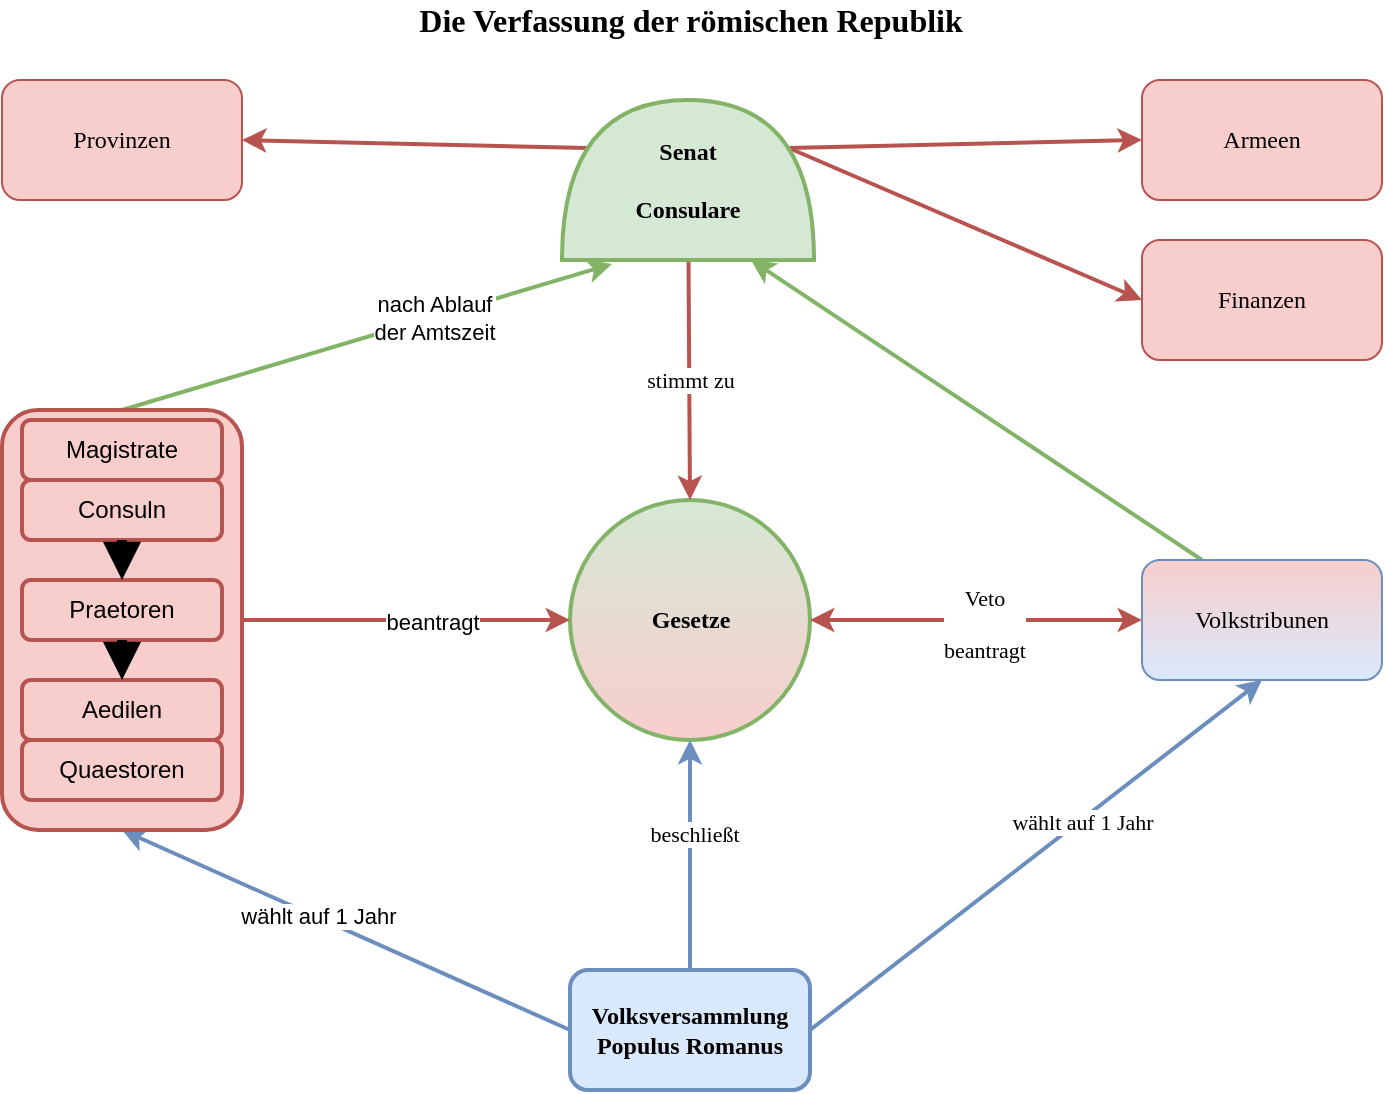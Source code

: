 <mxfile version="13.6.5" type="github">
  <diagram id="S4D-rrTDx4ZobB5-8hk_" name="Page-1">
    <mxGraphModel dx="786" dy="403" grid="1" gridSize="10" guides="1" tooltips="1" connect="1" arrows="1" fold="1" page="1" pageScale="1" pageWidth="827" pageHeight="1169" math="0" shadow="0">
      <root>
        <mxCell id="0" />
        <mxCell id="1" parent="0" />
        <mxCell id="riDD9OYprhMl0y7aIe9t-1" value="&lt;font style=&quot;font-size: 16px&quot;&gt;&lt;b&gt;&lt;font style=&quot;font-size: 16px&quot; face=&quot;Cardo&quot;&gt;Die Verfassung der römischen Republik&lt;/font&gt;&lt;/b&gt;&lt;/font&gt;" style="text;html=1;strokeColor=none;fillColor=none;align=center;verticalAlign=middle;rounded=0;horizontal=1;" vertex="1" parent="1">
          <mxGeometry x="249" y="40" width="330" height="20" as="geometry" />
        </mxCell>
        <mxCell id="riDD9OYprhMl0y7aIe9t-2" value="&lt;b&gt;&lt;font face=&quot;Cardo&quot;&gt;Gesetze&lt;/font&gt;&lt;/b&gt;" style="ellipse;html=1;aspect=fixed;strokeWidth=2;fillColor=#d5e8d4;strokeColor=#82b366;gradientColor=#F8CeCC;" vertex="1" parent="1">
          <mxGeometry x="354" y="290" width="120" height="120" as="geometry" />
        </mxCell>
        <mxCell id="riDD9OYprhMl0y7aIe9t-4" value="&lt;font face=&quot;Cardo&quot;&gt;stimmt zu&lt;br&gt;&lt;/font&gt;" style="rounded=0;orthogonalLoop=1;jettySize=auto;html=1;entryX=0.5;entryY=0;entryDx=0;entryDy=0;strokeWidth=2;fillColor=#f8cecc;strokeColor=#b85450;" edge="1" parent="1" source="riDD9OYprhMl0y7aIe9t-3" target="riDD9OYprhMl0y7aIe9t-2">
          <mxGeometry relative="1" as="geometry" />
        </mxCell>
        <mxCell id="riDD9OYprhMl0y7aIe9t-14" style="orthogonalLoop=1;jettySize=auto;html=1;exitX=0.7;exitY=0.9;exitDx=0;exitDy=0;exitPerimeter=0;entryX=0;entryY=0.5;entryDx=0;entryDy=0;startArrow=none;startFill=0;endArrow=classic;endFill=1;strokeColor=#b85450;rounded=0;strokeWidth=2;fillColor=#f8cecc;" edge="1" parent="1" source="riDD9OYprhMl0y7aIe9t-3" target="riDD9OYprhMl0y7aIe9t-12">
          <mxGeometry relative="1" as="geometry" />
        </mxCell>
        <mxCell id="riDD9OYprhMl0y7aIe9t-15" style="edgeStyle=none;rounded=0;orthogonalLoop=1;jettySize=auto;html=1;exitX=0.7;exitY=0.9;exitDx=0;exitDy=0;exitPerimeter=0;entryX=0;entryY=0.5;entryDx=0;entryDy=0;startArrow=none;startFill=0;endArrow=classic;endFill=1;strokeColor=#b85450;fillColor=#f8cecc;strokeWidth=2;" edge="1" parent="1" source="riDD9OYprhMl0y7aIe9t-3" target="riDD9OYprhMl0y7aIe9t-13">
          <mxGeometry relative="1" as="geometry" />
        </mxCell>
        <mxCell id="riDD9OYprhMl0y7aIe9t-17" style="edgeStyle=none;rounded=0;orthogonalLoop=1;jettySize=auto;html=1;exitX=0.7;exitY=0.1;exitDx=0;exitDy=0;exitPerimeter=0;entryX=1;entryY=0.5;entryDx=0;entryDy=0;startArrow=none;startFill=0;endArrow=classic;endFill=1;strokeColor=#b85450;fillColor=#f8cecc;strokeWidth=2;" edge="1" parent="1" source="riDD9OYprhMl0y7aIe9t-3" target="riDD9OYprhMl0y7aIe9t-16">
          <mxGeometry relative="1" as="geometry" />
        </mxCell>
        <mxCell id="riDD9OYprhMl0y7aIe9t-3" value="&lt;div&gt;&lt;b&gt;&lt;font face=&quot;Cardo&quot;&gt;Senat&lt;/font&gt;&lt;/b&gt;&lt;/div&gt;&lt;div&gt;&lt;b&gt;&lt;font face=&quot;Cardo&quot;&gt;&lt;br&gt;&lt;/font&gt;&lt;/b&gt;&lt;/div&gt;&lt;div&gt;&lt;b&gt;&lt;font face=&quot;Cardo&quot;&gt;Consulare&lt;br&gt;&lt;/font&gt;&lt;/b&gt;&lt;/div&gt;" style="shape=or;whiteSpace=wrap;html=1;direction=north;strokeWidth=2;fillColor=#d5e8d4;strokeColor=#82b366;" vertex="1" parent="1">
          <mxGeometry x="350" y="90" width="126" height="80" as="geometry" />
        </mxCell>
        <mxCell id="riDD9OYprhMl0y7aIe9t-6" style="rounded=0;orthogonalLoop=1;jettySize=auto;html=1;entryX=0.5;entryY=1;entryDx=0;entryDy=0;fillColor=#dae8fc;strokeColor=#6c8ebf;strokeWidth=2;" edge="1" parent="1" source="riDD9OYprhMl0y7aIe9t-5" target="riDD9OYprhMl0y7aIe9t-2">
          <mxGeometry relative="1" as="geometry" />
        </mxCell>
        <mxCell id="riDD9OYprhMl0y7aIe9t-7" value="&lt;font face=&quot;Cardo&quot;&gt;beschließt&lt;/font&gt;" style="edgeLabel;html=1;align=center;verticalAlign=middle;resizable=0;points=[];" vertex="1" connectable="0" parent="riDD9OYprhMl0y7aIe9t-6">
          <mxGeometry x="0.183" y="-2" relative="1" as="geometry">
            <mxPoint as="offset" />
          </mxGeometry>
        </mxCell>
        <mxCell id="riDD9OYprhMl0y7aIe9t-18" style="edgeStyle=none;rounded=0;orthogonalLoop=1;jettySize=auto;html=1;exitX=1;exitY=0.5;exitDx=0;exitDy=0;entryX=0.5;entryY=1;entryDx=0;entryDy=0;startArrow=none;startFill=0;endArrow=classic;endFill=1;strokeColor=#6c8ebf;fillColor=#dae8fc;strokeWidth=2;" edge="1" parent="1" source="riDD9OYprhMl0y7aIe9t-5" target="riDD9OYprhMl0y7aIe9t-8">
          <mxGeometry relative="1" as="geometry" />
        </mxCell>
        <mxCell id="riDD9OYprhMl0y7aIe9t-19" value="&lt;font face=&quot;Cardo&quot;&gt;wählt auf 1 Jahr&lt;br&gt;&lt;/font&gt;" style="edgeLabel;html=1;align=center;verticalAlign=middle;resizable=0;points=[];" vertex="1" connectable="0" parent="riDD9OYprhMl0y7aIe9t-18">
          <mxGeometry x="0.192" relative="1" as="geometry">
            <mxPoint x="1" as="offset" />
          </mxGeometry>
        </mxCell>
        <mxCell id="riDD9OYprhMl0y7aIe9t-35" style="edgeStyle=none;rounded=0;orthogonalLoop=1;jettySize=auto;html=1;exitX=0;exitY=0.5;exitDx=0;exitDy=0;entryX=0.5;entryY=1;entryDx=0;entryDy=0;startArrow=none;startFill=0;endArrow=classic;endFill=1;strokeColor=#6c8ebf;strokeWidth=2;fillColor=#dae8fc;" edge="1" parent="1" source="riDD9OYprhMl0y7aIe9t-5" target="riDD9OYprhMl0y7aIe9t-21">
          <mxGeometry relative="1" as="geometry" />
        </mxCell>
        <mxCell id="riDD9OYprhMl0y7aIe9t-36" value="wählt auf 1 Jahr" style="edgeLabel;html=1;align=center;verticalAlign=middle;resizable=0;points=[];" vertex="1" connectable="0" parent="riDD9OYprhMl0y7aIe9t-35">
          <mxGeometry x="0.128" y="-1" relative="1" as="geometry">
            <mxPoint as="offset" />
          </mxGeometry>
        </mxCell>
        <mxCell id="riDD9OYprhMl0y7aIe9t-5" value="&lt;div&gt;&lt;b&gt;&lt;font face=&quot;Cardo&quot;&gt;Volksversammlung&lt;/font&gt;&lt;/b&gt;&lt;/div&gt;&lt;div&gt;&lt;b&gt;&lt;font face=&quot;Cardo&quot;&gt;Populus Romanus&lt;br&gt;&lt;/font&gt;&lt;/b&gt;&lt;/div&gt;" style="rounded=1;whiteSpace=wrap;html=1;strokeWidth=2;fillColor=#dae8fc;strokeColor=#6c8ebf;" vertex="1" parent="1">
          <mxGeometry x="354" y="525" width="120" height="60" as="geometry" />
        </mxCell>
        <mxCell id="riDD9OYprhMl0y7aIe9t-9" style="rounded=0;orthogonalLoop=1;jettySize=auto;html=1;entryX=1;entryY=0.5;entryDx=0;entryDy=0;endArrow=classic;endFill=1;startArrow=classic;startFill=1;strokeWidth=2;fillColor=#f8cecc;strokeColor=#b85450;" edge="1" parent="1" source="riDD9OYprhMl0y7aIe9t-8" target="riDD9OYprhMl0y7aIe9t-2">
          <mxGeometry relative="1" as="geometry" />
        </mxCell>
        <mxCell id="riDD9OYprhMl0y7aIe9t-10" value="&lt;div&gt;&lt;font face=&quot;Cardo&quot;&gt;Veto&lt;/font&gt;&lt;/div&gt;&lt;div&gt;&lt;font face=&quot;Cardo&quot;&gt;&lt;br&gt;&lt;/font&gt;&lt;/div&gt;&lt;div&gt;&lt;font face=&quot;Cardo&quot;&gt;beantragt&lt;/font&gt;&lt;/div&gt;" style="edgeLabel;html=1;align=center;verticalAlign=middle;resizable=0;points=[];" vertex="1" connectable="0" parent="riDD9OYprhMl0y7aIe9t-9">
          <mxGeometry x="-0.051" y="2" relative="1" as="geometry">
            <mxPoint as="offset" />
          </mxGeometry>
        </mxCell>
        <mxCell id="riDD9OYprhMl0y7aIe9t-11" style="orthogonalLoop=1;jettySize=auto;html=1;exitX=0.25;exitY=0;exitDx=0;exitDy=0;entryX=0;entryY=0.75;entryDx=0;entryDy=0;entryPerimeter=0;startArrow=none;startFill=0;endArrow=classic;endFill=1;strokeColor=#82b366;fillColor=#d5e8d4;strokeWidth=2;" edge="1" parent="1" source="riDD9OYprhMl0y7aIe9t-8" target="riDD9OYprhMl0y7aIe9t-3">
          <mxGeometry relative="1" as="geometry" />
        </mxCell>
        <mxCell id="riDD9OYprhMl0y7aIe9t-8" value="&lt;font face=&quot;Cardo&quot;&gt;Volkstribunen&lt;/font&gt;" style="rounded=1;whiteSpace=wrap;html=1;strokeColor=#6c8ebf;gradientColor=#DAE8FC;fillColor=#F8CECC;" vertex="1" parent="1">
          <mxGeometry x="640" y="320" width="120" height="60" as="geometry" />
        </mxCell>
        <mxCell id="riDD9OYprhMl0y7aIe9t-12" value="&lt;div&gt;&lt;font face=&quot;Cardo&quot;&gt;Armeen&lt;/font&gt;&lt;/div&gt;" style="rounded=1;whiteSpace=wrap;html=1;fillColor=#f8cecc;strokeColor=#b85450;" vertex="1" parent="1">
          <mxGeometry x="640" y="80" width="120" height="60" as="geometry" />
        </mxCell>
        <mxCell id="riDD9OYprhMl0y7aIe9t-13" value="&lt;font face=&quot;Cardo&quot;&gt;Finanzen&lt;/font&gt;" style="rounded=1;whiteSpace=wrap;html=1;fillColor=#f8cecc;strokeColor=#b85450;" vertex="1" parent="1">
          <mxGeometry x="640" y="160" width="120" height="60" as="geometry" />
        </mxCell>
        <mxCell id="riDD9OYprhMl0y7aIe9t-16" value="&lt;font face=&quot;Cardo&quot;&gt;Provinzen&lt;/font&gt;" style="rounded=1;whiteSpace=wrap;html=1;fillColor=#f8cecc;strokeColor=#b85450;" vertex="1" parent="1">
          <mxGeometry x="70" y="80" width="120" height="60" as="geometry" />
        </mxCell>
        <mxCell id="riDD9OYprhMl0y7aIe9t-30" style="edgeStyle=none;rounded=0;orthogonalLoop=1;jettySize=auto;html=1;exitX=1;exitY=0.5;exitDx=0;exitDy=0;entryX=0;entryY=0.5;entryDx=0;entryDy=0;startArrow=none;startFill=0;endArrow=classic;endFill=1;strokeColor=#b85450;strokeWidth=2;fillColor=#f8cecc;" edge="1" parent="1" source="riDD9OYprhMl0y7aIe9t-21" target="riDD9OYprhMl0y7aIe9t-2">
          <mxGeometry relative="1" as="geometry" />
        </mxCell>
        <mxCell id="riDD9OYprhMl0y7aIe9t-31" value="beantragt" style="edgeLabel;html=1;align=center;verticalAlign=middle;resizable=0;points=[];" vertex="1" connectable="0" parent="riDD9OYprhMl0y7aIe9t-30">
          <mxGeometry x="0.159" y="-1" relative="1" as="geometry">
            <mxPoint as="offset" />
          </mxGeometry>
        </mxCell>
        <mxCell id="riDD9OYprhMl0y7aIe9t-33" style="edgeStyle=none;rounded=0;orthogonalLoop=1;jettySize=auto;html=1;exitX=0.5;exitY=0;exitDx=0;exitDy=0;entryX=-0.025;entryY=0.198;entryDx=0;entryDy=0;entryPerimeter=0;startArrow=none;startFill=0;endArrow=classic;endFill=1;strokeColor=#82b366;strokeWidth=2;fillColor=#d5e8d4;" edge="1" parent="1" source="riDD9OYprhMl0y7aIe9t-21" target="riDD9OYprhMl0y7aIe9t-3">
          <mxGeometry relative="1" as="geometry" />
        </mxCell>
        <mxCell id="riDD9OYprhMl0y7aIe9t-34" value="&lt;div&gt;nach Ablauf &lt;br&gt;&lt;/div&gt;&lt;div&gt;der Amtszeit&lt;/div&gt;" style="edgeLabel;html=1;align=center;verticalAlign=middle;resizable=0;points=[];" vertex="1" connectable="0" parent="riDD9OYprhMl0y7aIe9t-33">
          <mxGeometry x="0.269" relative="1" as="geometry">
            <mxPoint as="offset" />
          </mxGeometry>
        </mxCell>
        <mxCell id="riDD9OYprhMl0y7aIe9t-38" value="" style="group;fillColor=#f8cecc;strokeColor=#b85450;rounded=1;" vertex="1" connectable="0" parent="1">
          <mxGeometry x="70" y="245" width="120" height="210" as="geometry" />
        </mxCell>
        <mxCell id="riDD9OYprhMl0y7aIe9t-21" value="" style="rounded=1;whiteSpace=wrap;html=1;strokeWidth=2;fillColor=#f8cecc;strokeColor=#b85450;" vertex="1" parent="riDD9OYprhMl0y7aIe9t-38">
          <mxGeometry width="120" height="210" as="geometry" />
        </mxCell>
        <mxCell id="riDD9OYprhMl0y7aIe9t-22" value="Magistrate" style="rounded=1;whiteSpace=wrap;html=1;strokeWidth=2;fillColor=#f8cecc;strokeColor=#b85450;" vertex="1" parent="riDD9OYprhMl0y7aIe9t-38">
          <mxGeometry x="10" y="5" width="100" height="30" as="geometry" />
        </mxCell>
        <mxCell id="riDD9OYprhMl0y7aIe9t-23" value="Consuln" style="rounded=1;whiteSpace=wrap;html=1;strokeWidth=2;fillColor=#f8cecc;strokeColor=#b85450;" vertex="1" parent="riDD9OYprhMl0y7aIe9t-38">
          <mxGeometry x="10" y="35" width="100" height="30" as="geometry" />
        </mxCell>
        <mxCell id="riDD9OYprhMl0y7aIe9t-24" value="Praetoren" style="rounded=1;whiteSpace=wrap;html=1;strokeWidth=2;fillColor=#f8cecc;strokeColor=#b85450;" vertex="1" parent="riDD9OYprhMl0y7aIe9t-38">
          <mxGeometry x="10" y="85" width="100" height="30" as="geometry" />
        </mxCell>
        <mxCell id="riDD9OYprhMl0y7aIe9t-26" value="Aedilen" style="rounded=1;whiteSpace=wrap;html=1;strokeWidth=2;fillColor=#f8cecc;strokeColor=#b85450;" vertex="1" parent="riDD9OYprhMl0y7aIe9t-38">
          <mxGeometry x="10" y="135" width="100" height="30" as="geometry" />
        </mxCell>
        <mxCell id="riDD9OYprhMl0y7aIe9t-27" value="Quaestoren" style="rounded=1;whiteSpace=wrap;html=1;strokeWidth=2;fillColor=#f8cecc;strokeColor=#b85450;" vertex="1" parent="riDD9OYprhMl0y7aIe9t-38">
          <mxGeometry x="10" y="165" width="100" height="30" as="geometry" />
        </mxCell>
        <mxCell id="riDD9OYprhMl0y7aIe9t-29" style="edgeStyle=none;rounded=0;orthogonalLoop=1;jettySize=auto;html=1;exitX=0.5;exitY=1;exitDx=0;exitDy=0;startArrow=none;startFill=0;endArrow=block;endFill=1;strokeColor=#000000;strokeWidth=5;" edge="1" parent="riDD9OYprhMl0y7aIe9t-38" source="riDD9OYprhMl0y7aIe9t-21" target="riDD9OYprhMl0y7aIe9t-21">
          <mxGeometry relative="1" as="geometry" />
        </mxCell>
        <mxCell id="riDD9OYprhMl0y7aIe9t-25" style="edgeStyle=none;rounded=0;orthogonalLoop=1;jettySize=auto;html=1;exitX=0.5;exitY=1;exitDx=0;exitDy=0;entryX=0.5;entryY=0;entryDx=0;entryDy=0;startArrow=none;startFill=0;endArrow=block;endFill=1;strokeColor=#000000;strokeWidth=5;" edge="1" parent="riDD9OYprhMl0y7aIe9t-38" source="riDD9OYprhMl0y7aIe9t-23" target="riDD9OYprhMl0y7aIe9t-24">
          <mxGeometry relative="1" as="geometry" />
        </mxCell>
        <mxCell id="riDD9OYprhMl0y7aIe9t-28" style="edgeStyle=none;rounded=0;orthogonalLoop=1;jettySize=auto;html=1;exitX=0.5;exitY=1;exitDx=0;exitDy=0;entryX=0.5;entryY=0;entryDx=0;entryDy=0;startArrow=none;startFill=0;endArrow=block;endFill=1;strokeColor=#000000;strokeWidth=5;" edge="1" parent="riDD9OYprhMl0y7aIe9t-38" source="riDD9OYprhMl0y7aIe9t-24" target="riDD9OYprhMl0y7aIe9t-26">
          <mxGeometry relative="1" as="geometry" />
        </mxCell>
      </root>
    </mxGraphModel>
  </diagram>
</mxfile>
